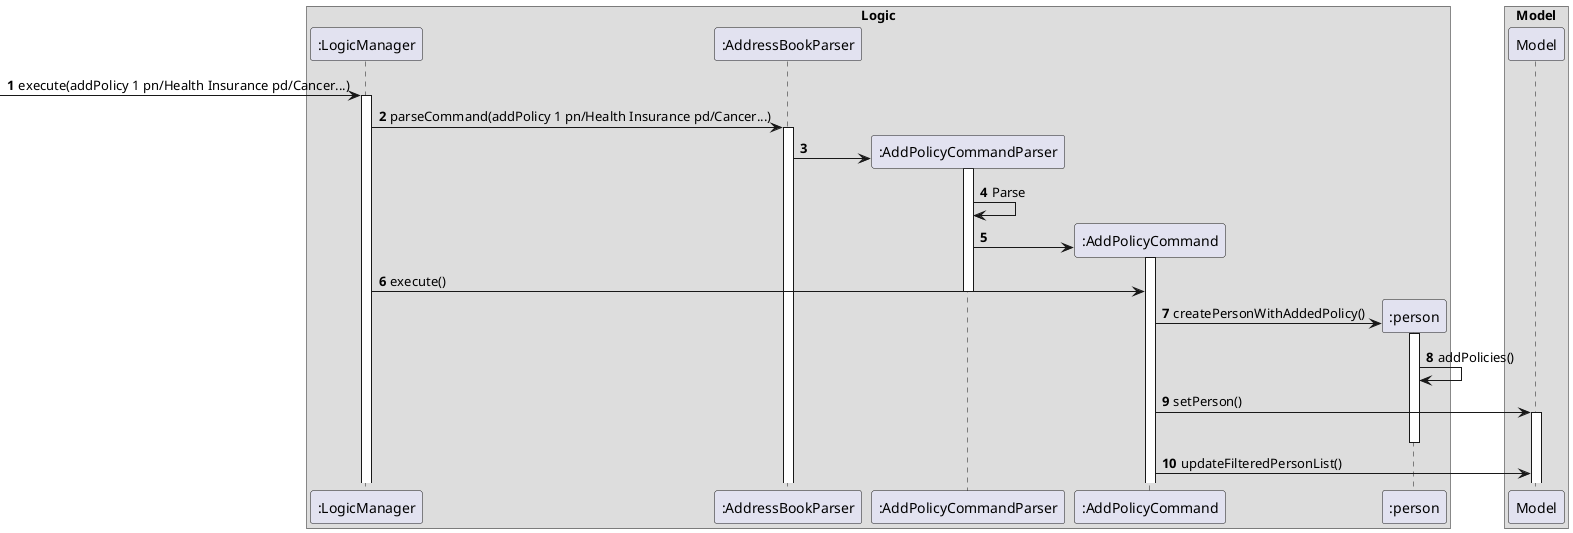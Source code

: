 @startuml
'https://plantuml.com/sequence-diagram

box Logic
participant ":LogicManager" as LogicManager
participant ":AddressBookParser" as AddressBookParser
participant ":AddPolicyCommandParser" as AddPolicyCommandParser
participant ":AddPolicyCommand" as AddPolicyCommand
participant ":person" as Person
end box

autonumber
[->LogicManager : execute(addPolicy 1 pn/Health Insurance pd/Cancer...)
activate LogicManager

LogicManager -> AddressBookParser : parseCommand(addPolicy 1 pn/Health Insurance pd/Cancer...)
activate AddressBookParser

create AddPolicyCommandParser
AddressBookParser -> AddPolicyCommandParser:
activate AddPolicyCommandParser

AddPolicyCommandParser -> AddPolicyCommandParser : Parse

create AddPolicyCommand
AddPolicyCommandParser -> AddPolicyCommand
activate AddPolicyCommand
LogicManager -> AddPolicyCommand : execute()
deactivate AddPolicyCommandParser

create Person
AddPolicyCommand -> Person : createPersonWithAddedPolicy()
activate Person
Person -> Person : addPolicies()

AddPolicyCommand -> Model : setPerson()
activate Model
deactivate Person
AddPolicyCommand -> Model : updateFilteredPersonList()

box Model
participant ":Model" as Model
end box
@enduml
